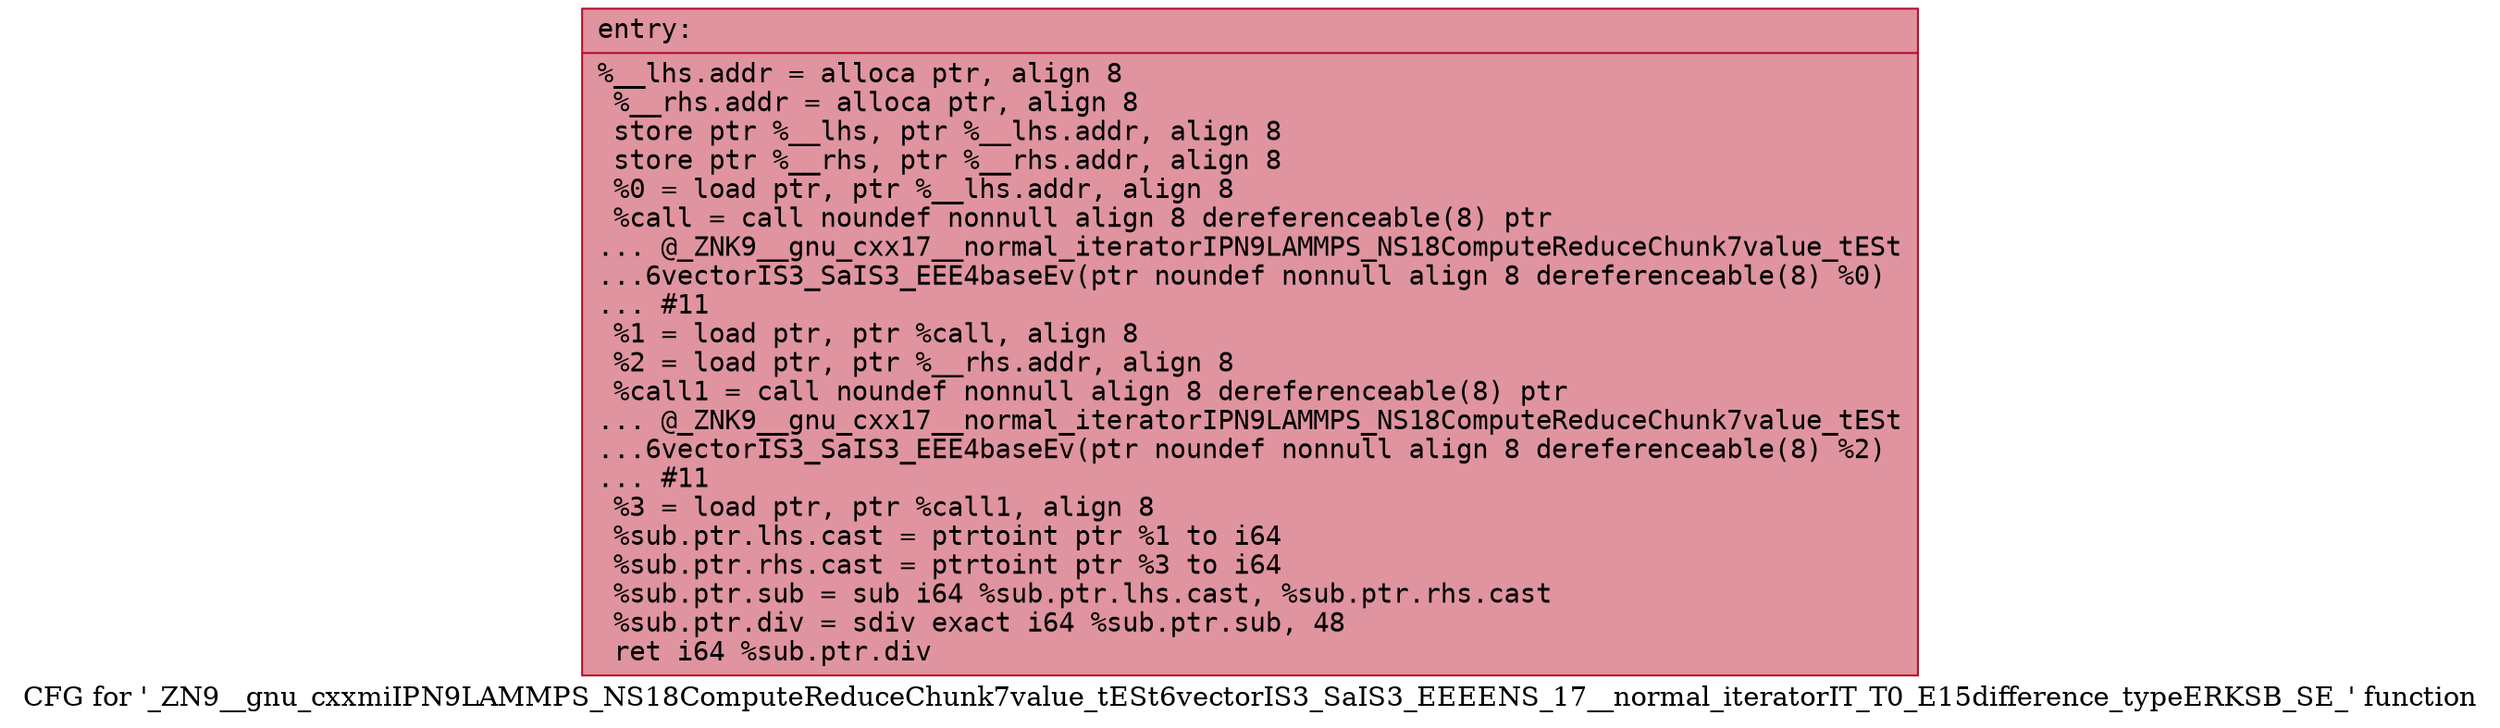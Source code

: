 digraph "CFG for '_ZN9__gnu_cxxmiIPN9LAMMPS_NS18ComputeReduceChunk7value_tESt6vectorIS3_SaIS3_EEEENS_17__normal_iteratorIT_T0_E15difference_typeERKSB_SE_' function" {
	label="CFG for '_ZN9__gnu_cxxmiIPN9LAMMPS_NS18ComputeReduceChunk7value_tESt6vectorIS3_SaIS3_EEEENS_17__normal_iteratorIT_T0_E15difference_typeERKSB_SE_' function";

	Node0x562fdb280f00 [shape=record,color="#b70d28ff", style=filled, fillcolor="#b70d2870" fontname="Courier",label="{entry:\l|  %__lhs.addr = alloca ptr, align 8\l  %__rhs.addr = alloca ptr, align 8\l  store ptr %__lhs, ptr %__lhs.addr, align 8\l  store ptr %__rhs, ptr %__rhs.addr, align 8\l  %0 = load ptr, ptr %__lhs.addr, align 8\l  %call = call noundef nonnull align 8 dereferenceable(8) ptr\l... @_ZNK9__gnu_cxx17__normal_iteratorIPN9LAMMPS_NS18ComputeReduceChunk7value_tESt\l...6vectorIS3_SaIS3_EEE4baseEv(ptr noundef nonnull align 8 dereferenceable(8) %0)\l... #11\l  %1 = load ptr, ptr %call, align 8\l  %2 = load ptr, ptr %__rhs.addr, align 8\l  %call1 = call noundef nonnull align 8 dereferenceable(8) ptr\l... @_ZNK9__gnu_cxx17__normal_iteratorIPN9LAMMPS_NS18ComputeReduceChunk7value_tESt\l...6vectorIS3_SaIS3_EEE4baseEv(ptr noundef nonnull align 8 dereferenceable(8) %2)\l... #11\l  %3 = load ptr, ptr %call1, align 8\l  %sub.ptr.lhs.cast = ptrtoint ptr %1 to i64\l  %sub.ptr.rhs.cast = ptrtoint ptr %3 to i64\l  %sub.ptr.sub = sub i64 %sub.ptr.lhs.cast, %sub.ptr.rhs.cast\l  %sub.ptr.div = sdiv exact i64 %sub.ptr.sub, 48\l  ret i64 %sub.ptr.div\l}"];
}
